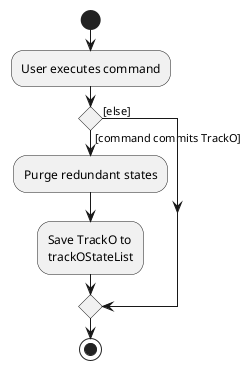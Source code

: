 @startuml
start
:User executes command;

'Since the beta syntax does not support placing the condition outside the
'diamond we place it as the true branch instead.

if () then ([command commits TrackO])
    :Purge redundant states;
    :Save TrackO to
    trackOStateList;
else ([else])
endif
stop
@enduml
